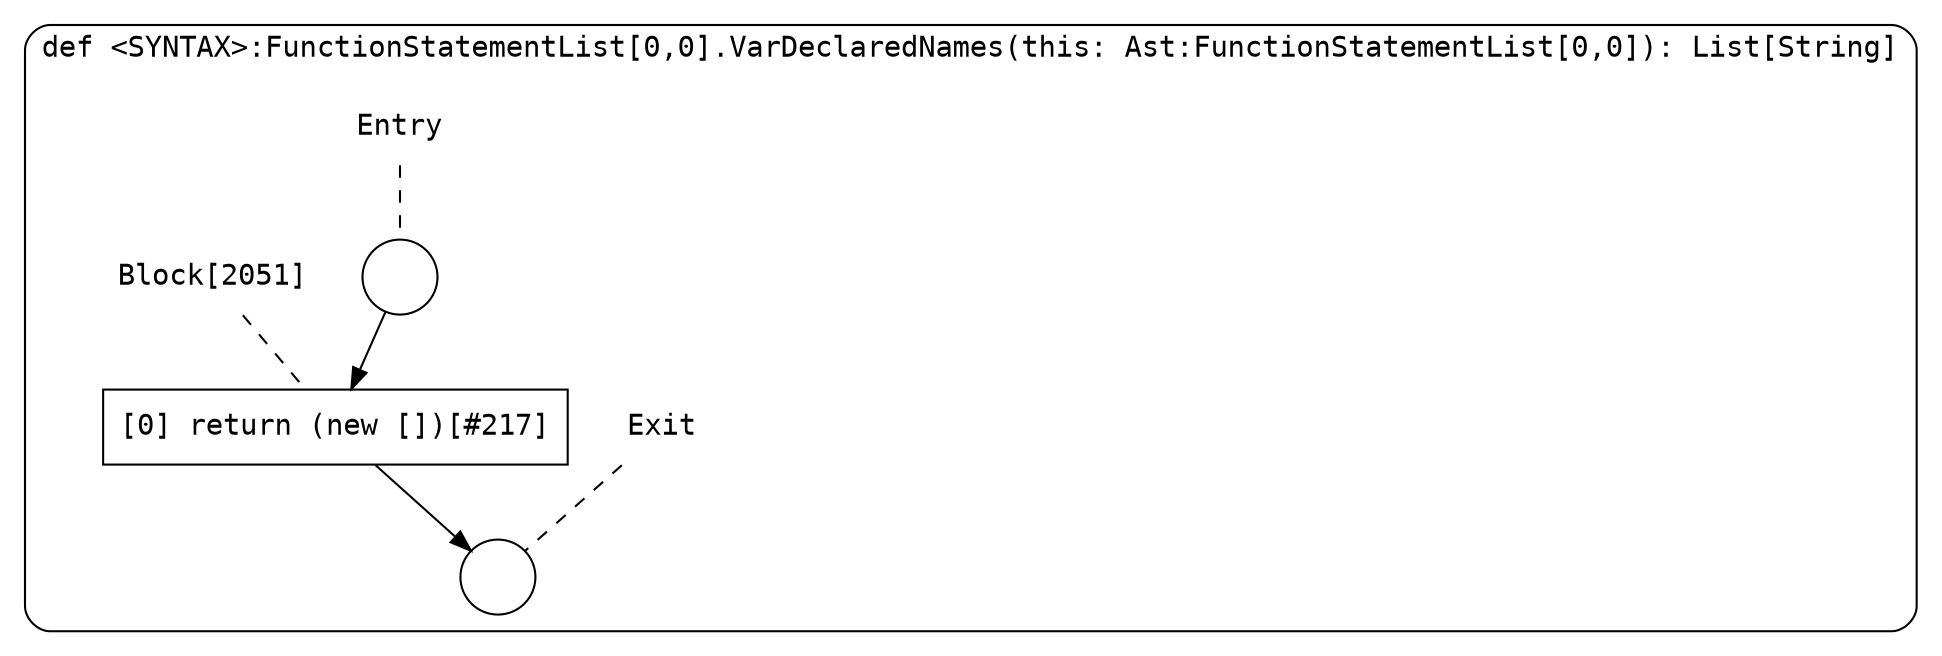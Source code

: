 digraph {
  graph [fontname = "Consolas"]
  node [fontname = "Consolas"]
  edge [fontname = "Consolas"]
  subgraph cluster377 {
    label = "def <SYNTAX>:FunctionStatementList[0,0].VarDeclaredNames(this: Ast:FunctionStatementList[0,0]): List[String]"
    style = rounded
    cluster377_entry_name [shape=none, label=<<font color="black">Entry</font>>]
    cluster377_entry_name -> cluster377_entry [arrowhead=none, color="black", style=dashed]
    cluster377_entry [shape=circle label=" " color="black" fillcolor="white" style=filled]
    cluster377_entry -> node2051 [color="black"]
    cluster377_exit_name [shape=none, label=<<font color="black">Exit</font>>]
    cluster377_exit_name -> cluster377_exit [arrowhead=none, color="black", style=dashed]
    cluster377_exit [shape=circle label=" " color="black" fillcolor="white" style=filled]
    node2051_name [shape=none, label=<<font color="black">Block[2051]</font>>]
    node2051_name -> node2051 [arrowhead=none, color="black", style=dashed]
    node2051 [shape=box, label=<<font color="black">[0] return (new [])[#217]<BR ALIGN="LEFT"/></font>> color="black" fillcolor="white", style=filled]
    node2051 -> cluster377_exit [color="black"]
  }
}